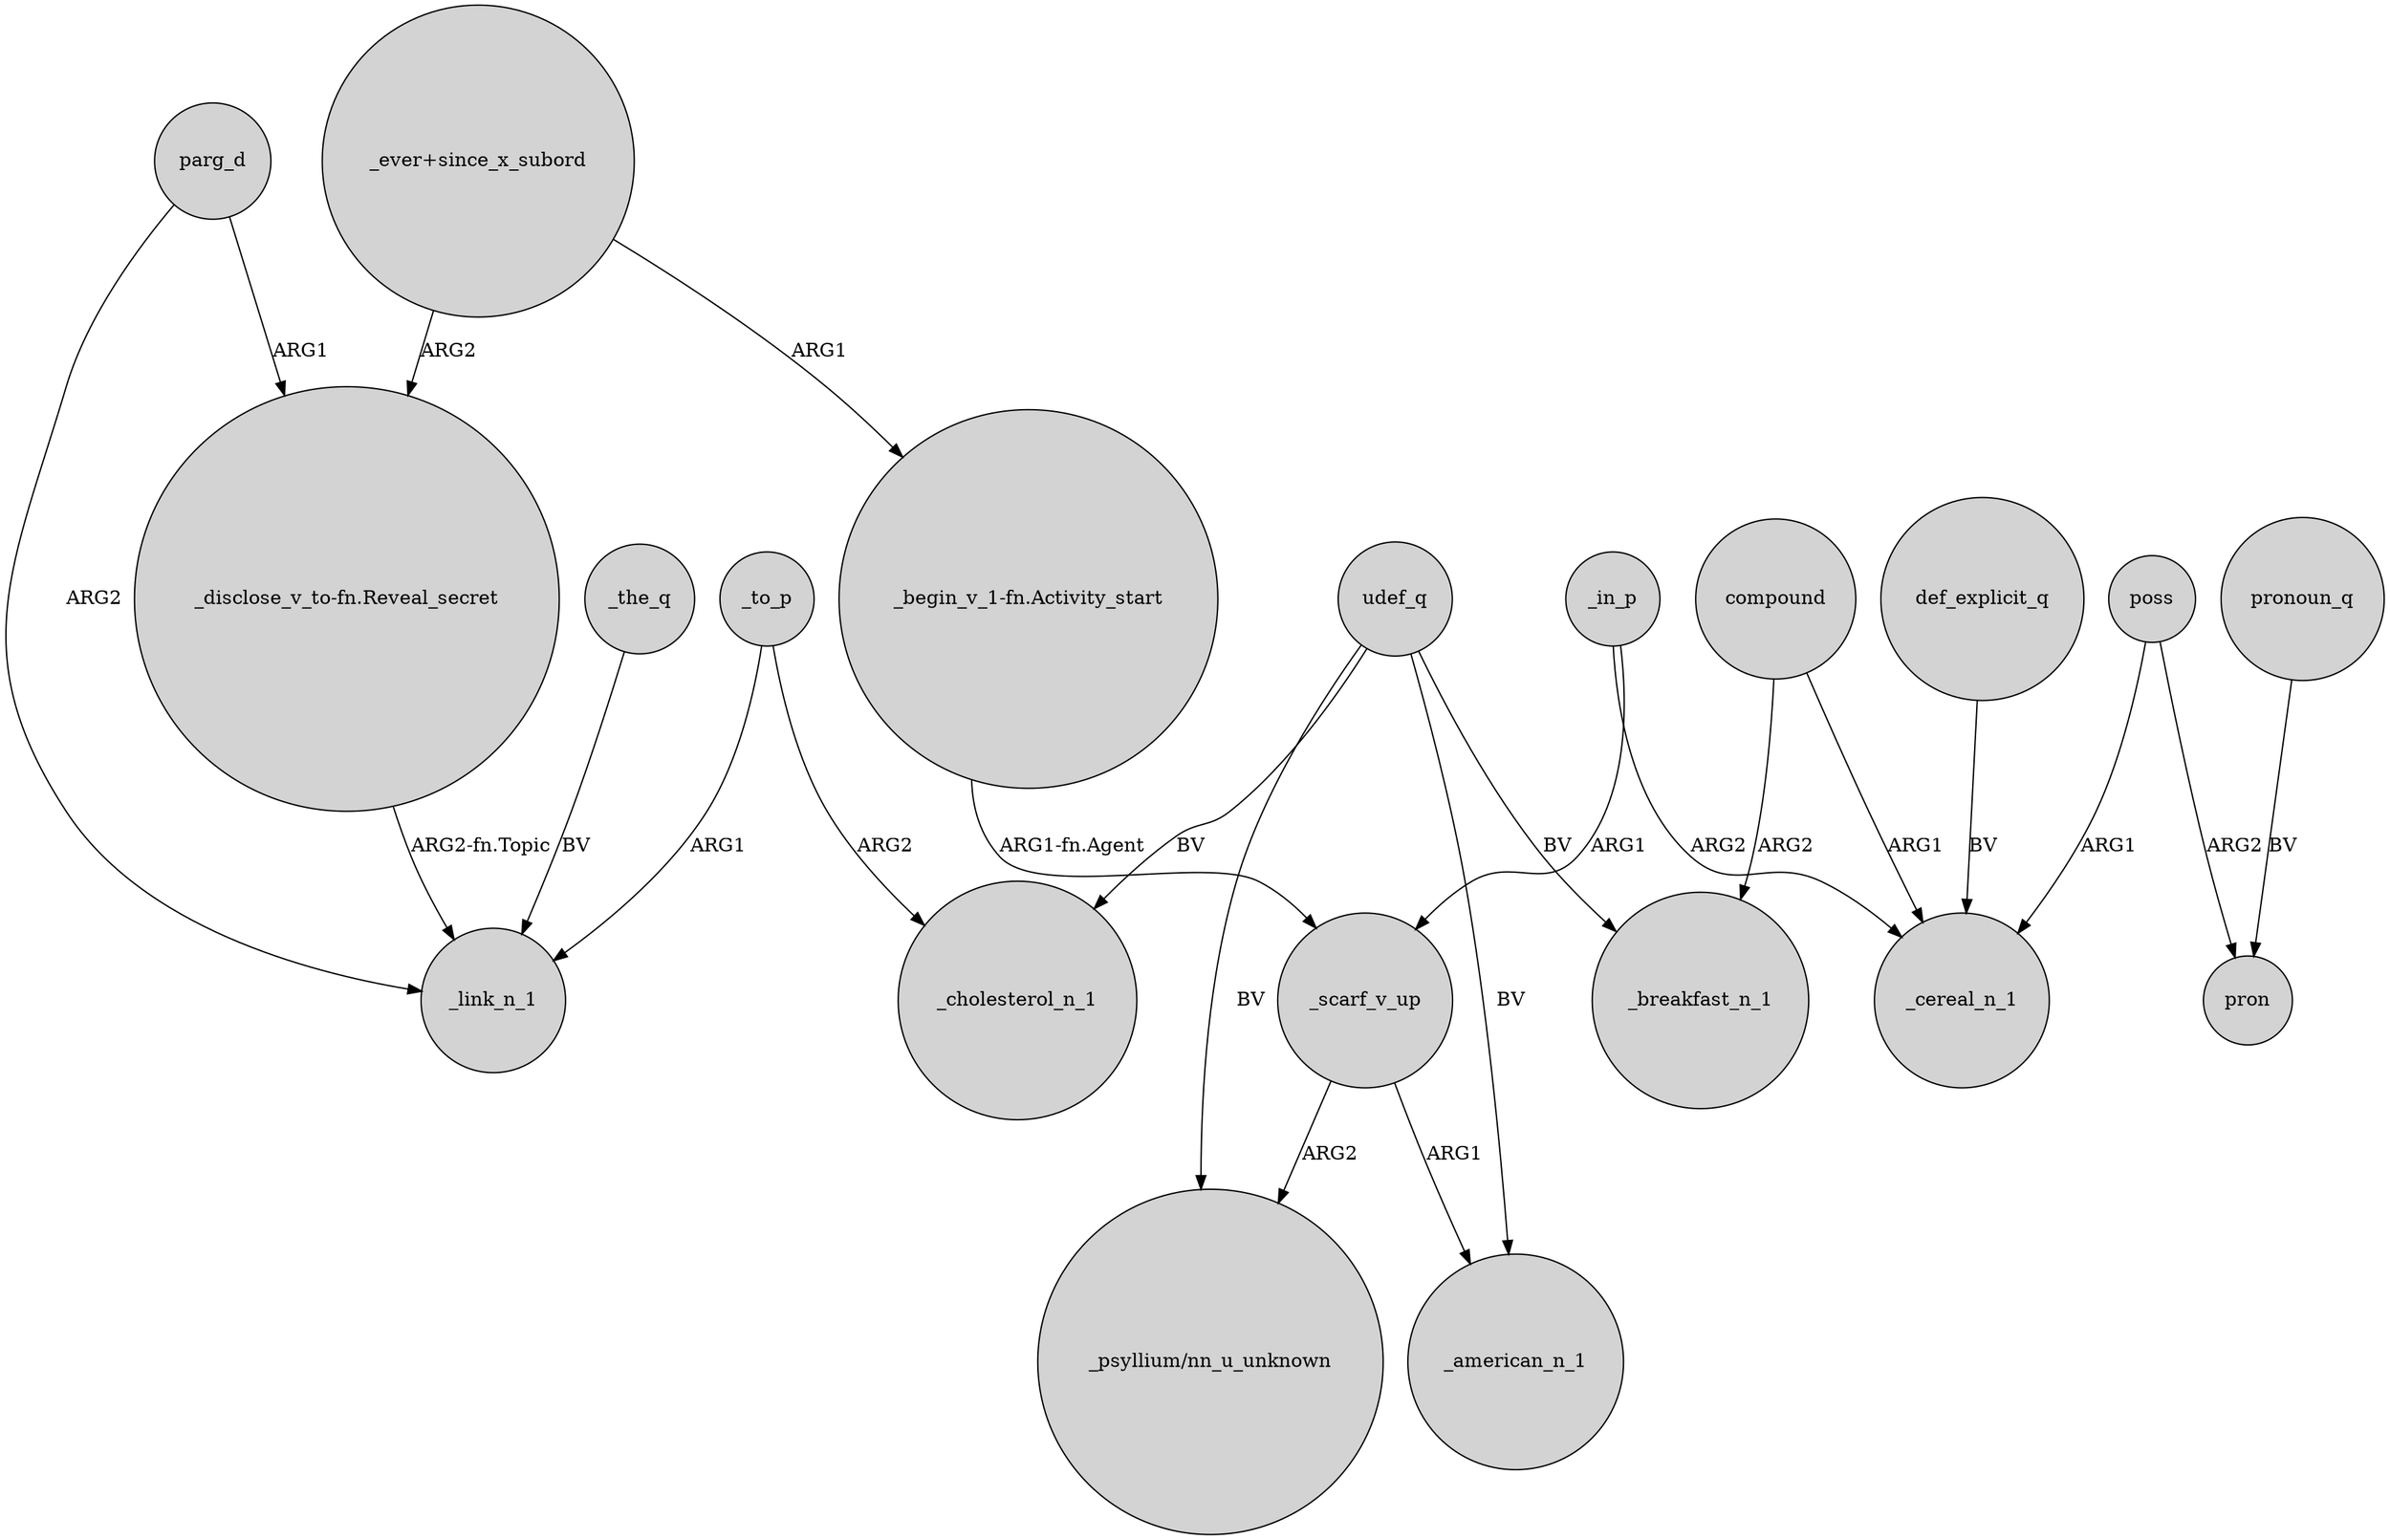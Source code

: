 digraph {
	node [shape=circle style=filled]
	udef_q -> "_psyllium/nn_u_unknown" [label=BV]
	_the_q -> _link_n_1 [label=BV]
	poss -> pron [label=ARG2]
	"_ever+since_x_subord" -> "_disclose_v_to-fn.Reveal_secret" [label=ARG2]
	compound -> _breakfast_n_1 [label=ARG2]
	udef_q -> _cholesterol_n_1 [label=BV]
	"_disclose_v_to-fn.Reveal_secret" -> _link_n_1 [label="ARG2-fn.Topic"]
	compound -> _cereal_n_1 [label=ARG1]
	"_begin_v_1-fn.Activity_start" -> _scarf_v_up [label="ARG1-fn.Agent"]
	_to_p -> _cholesterol_n_1 [label=ARG2]
	_in_p -> _cereal_n_1 [label=ARG2]
	parg_d -> _link_n_1 [label=ARG2]
	"_ever+since_x_subord" -> "_begin_v_1-fn.Activity_start" [label=ARG1]
	parg_d -> "_disclose_v_to-fn.Reveal_secret" [label=ARG1]
	_to_p -> _link_n_1 [label=ARG1]
	pronoun_q -> pron [label=BV]
	_scarf_v_up -> "_psyllium/nn_u_unknown" [label=ARG2]
	udef_q -> _breakfast_n_1 [label=BV]
	udef_q -> _american_n_1 [label=BV]
	def_explicit_q -> _cereal_n_1 [label=BV]
	_scarf_v_up -> _american_n_1 [label=ARG1]
	poss -> _cereal_n_1 [label=ARG1]
	_in_p -> _scarf_v_up [label=ARG1]
}
